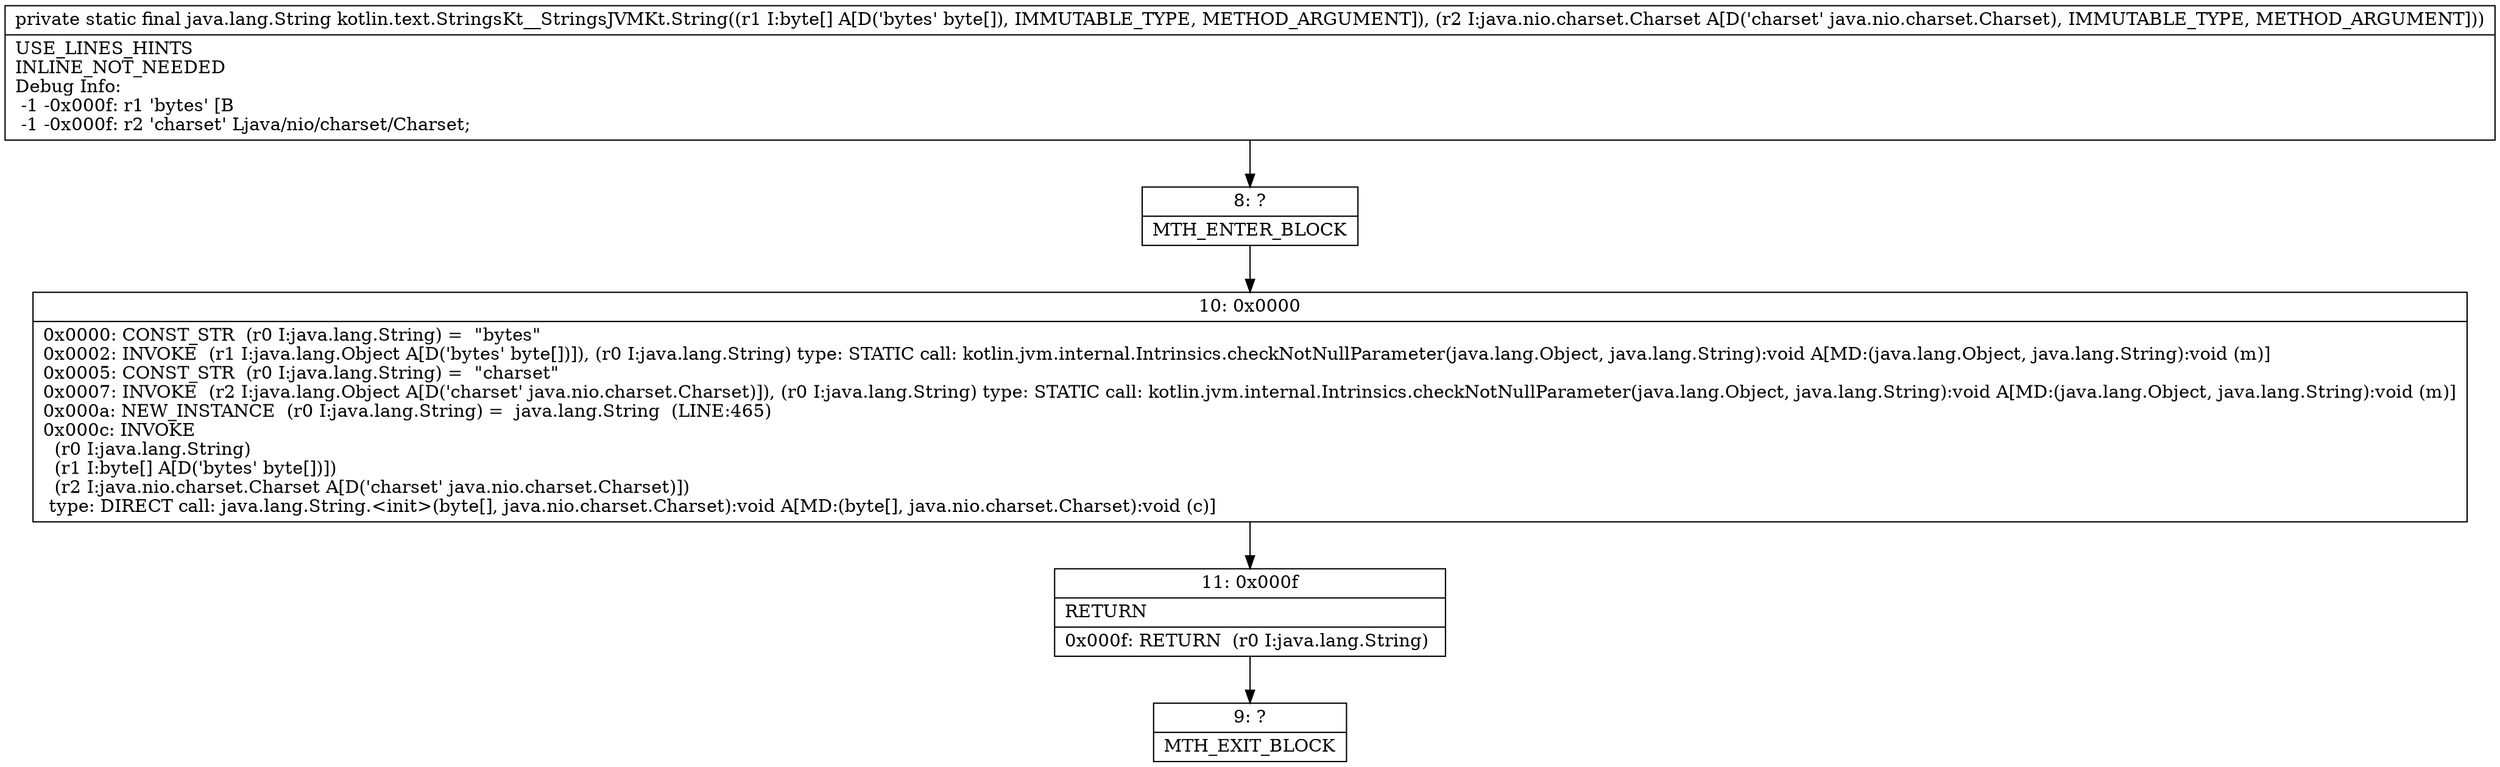 digraph "CFG forkotlin.text.StringsKt__StringsJVMKt.String([BLjava\/nio\/charset\/Charset;)Ljava\/lang\/String;" {
Node_8 [shape=record,label="{8\:\ ?|MTH_ENTER_BLOCK\l}"];
Node_10 [shape=record,label="{10\:\ 0x0000|0x0000: CONST_STR  (r0 I:java.lang.String) =  \"bytes\" \l0x0002: INVOKE  (r1 I:java.lang.Object A[D('bytes' byte[])]), (r0 I:java.lang.String) type: STATIC call: kotlin.jvm.internal.Intrinsics.checkNotNullParameter(java.lang.Object, java.lang.String):void A[MD:(java.lang.Object, java.lang.String):void (m)]\l0x0005: CONST_STR  (r0 I:java.lang.String) =  \"charset\" \l0x0007: INVOKE  (r2 I:java.lang.Object A[D('charset' java.nio.charset.Charset)]), (r0 I:java.lang.String) type: STATIC call: kotlin.jvm.internal.Intrinsics.checkNotNullParameter(java.lang.Object, java.lang.String):void A[MD:(java.lang.Object, java.lang.String):void (m)]\l0x000a: NEW_INSTANCE  (r0 I:java.lang.String) =  java.lang.String  (LINE:465)\l0x000c: INVOKE  \l  (r0 I:java.lang.String)\l  (r1 I:byte[] A[D('bytes' byte[])])\l  (r2 I:java.nio.charset.Charset A[D('charset' java.nio.charset.Charset)])\l type: DIRECT call: java.lang.String.\<init\>(byte[], java.nio.charset.Charset):void A[MD:(byte[], java.nio.charset.Charset):void (c)]\l}"];
Node_11 [shape=record,label="{11\:\ 0x000f|RETURN\l|0x000f: RETURN  (r0 I:java.lang.String) \l}"];
Node_9 [shape=record,label="{9\:\ ?|MTH_EXIT_BLOCK\l}"];
MethodNode[shape=record,label="{private static final java.lang.String kotlin.text.StringsKt__StringsJVMKt.String((r1 I:byte[] A[D('bytes' byte[]), IMMUTABLE_TYPE, METHOD_ARGUMENT]), (r2 I:java.nio.charset.Charset A[D('charset' java.nio.charset.Charset), IMMUTABLE_TYPE, METHOD_ARGUMENT]))  | USE_LINES_HINTS\lINLINE_NOT_NEEDED\lDebug Info:\l  \-1 \-0x000f: r1 'bytes' [B\l  \-1 \-0x000f: r2 'charset' Ljava\/nio\/charset\/Charset;\l}"];
MethodNode -> Node_8;Node_8 -> Node_10;
Node_10 -> Node_11;
Node_11 -> Node_9;
}


